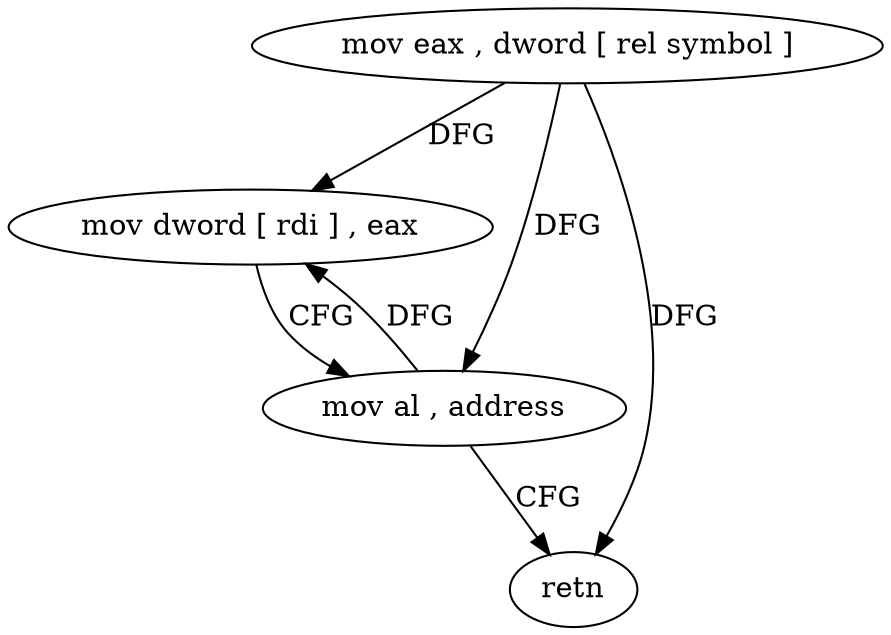 digraph "func" {
"4209152" [label = "mov eax , dword [ rel symbol ]" ]
"4209158" [label = "mov dword [ rdi ] , eax" ]
"4209160" [label = "mov al , address" ]
"4209162" [label = "retn" ]
"4209152" -> "4209158" [ label = "DFG" ]
"4209152" -> "4209160" [ label = "DFG" ]
"4209152" -> "4209162" [ label = "DFG" ]
"4209158" -> "4209160" [ label = "CFG" ]
"4209160" -> "4209162" [ label = "CFG" ]
"4209160" -> "4209158" [ label = "DFG" ]
}
